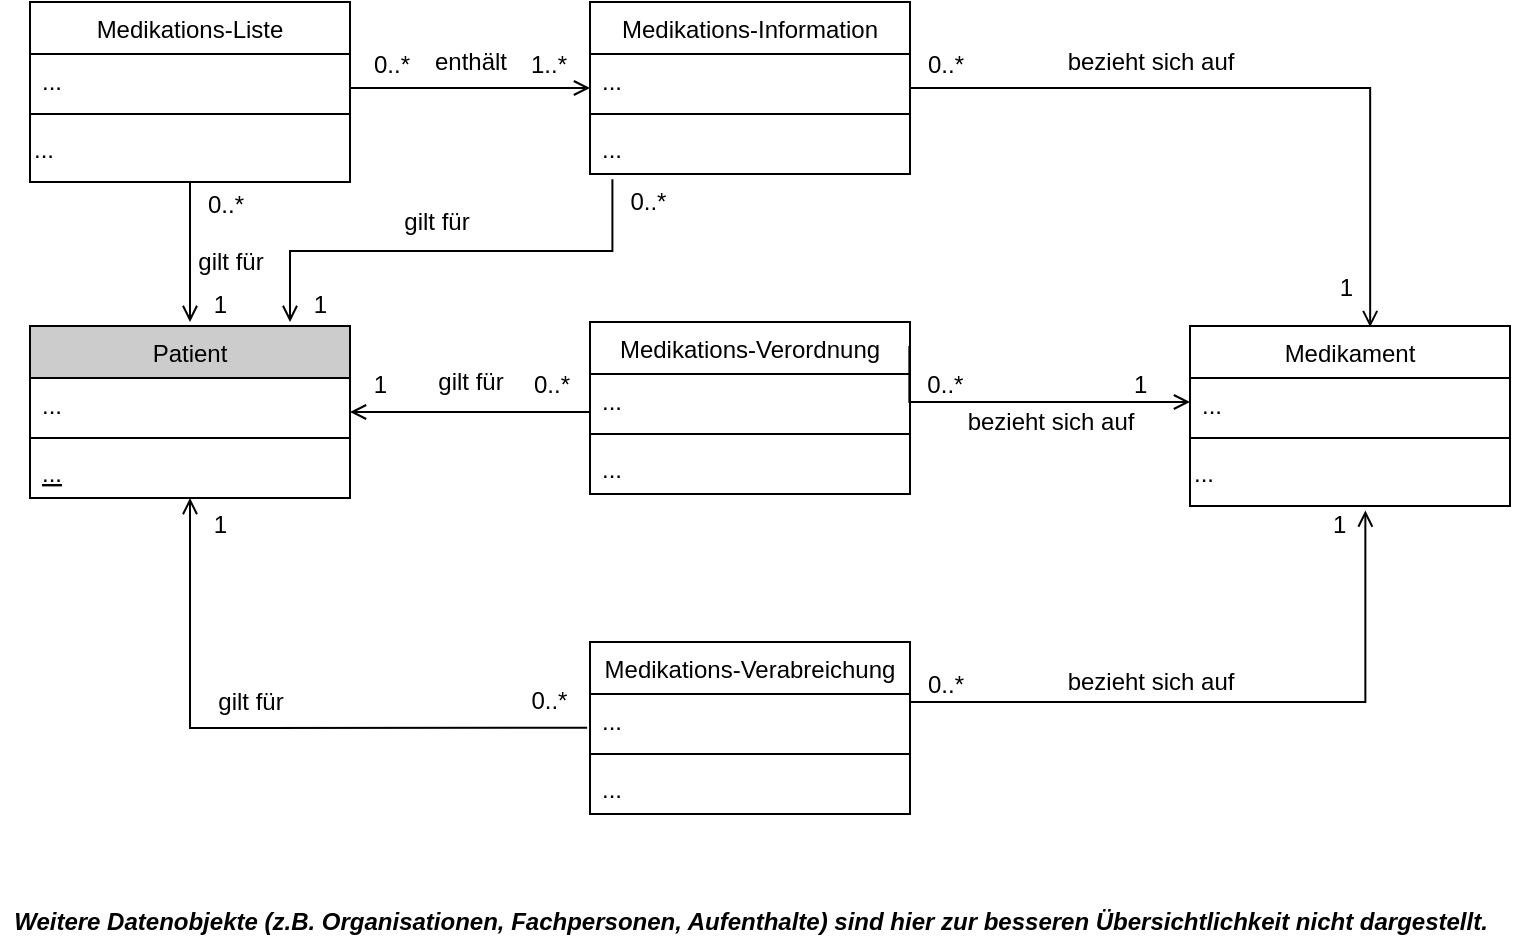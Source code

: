 <mxfile version="15.8.7" type="device"><diagram id="C5RBs43oDa-KdzZeNtuy" name="Page-1"><mxGraphModel dx="1178" dy="700" grid="1" gridSize="10" guides="1" tooltips="1" connect="1" arrows="1" fold="1" page="1" pageScale="1" pageWidth="827" pageHeight="1169" math="0" shadow="0"><root><mxCell id="WIyWlLk6GJQsqaUBKTNV-0"/><mxCell id="WIyWlLk6GJQsqaUBKTNV-1" parent="WIyWlLk6GJQsqaUBKTNV-0"/><mxCell id="zkfFHV4jXpPFQw0GAbJ--0" value="Medikations-Liste" style="swimlane;fontStyle=0;align=center;verticalAlign=top;childLayout=stackLayout;horizontal=1;startSize=26;horizontalStack=0;resizeParent=1;resizeLast=0;collapsible=1;marginBottom=0;rounded=0;shadow=0;strokeWidth=1;" parent="WIyWlLk6GJQsqaUBKTNV-1" vertex="1"><mxGeometry x="40" y="80" width="160" height="90" as="geometry"><mxRectangle x="230" y="140" width="160" height="26" as="alternateBounds"/></mxGeometry></mxCell><mxCell id="zkfFHV4jXpPFQw0GAbJ--1" value="..." style="text;align=left;verticalAlign=top;spacingLeft=4;spacingRight=4;overflow=hidden;rotatable=0;points=[[0,0.5],[1,0.5]];portConstraint=eastwest;" parent="zkfFHV4jXpPFQw0GAbJ--0" vertex="1"><mxGeometry y="26" width="160" height="26" as="geometry"/></mxCell><mxCell id="zkfFHV4jXpPFQw0GAbJ--4" value="" style="line;html=1;strokeWidth=1;align=left;verticalAlign=middle;spacingTop=-1;spacingLeft=3;spacingRight=3;rotatable=0;labelPosition=right;points=[];portConstraint=eastwest;" parent="zkfFHV4jXpPFQw0GAbJ--0" vertex="1"><mxGeometry y="52" width="160" height="8" as="geometry"/></mxCell><mxCell id="-zzV5CLyMU1CWvgltZj0-2" value="..." style="text;whiteSpace=wrap;html=1;" vertex="1" parent="zkfFHV4jXpPFQw0GAbJ--0"><mxGeometry y="60" width="160" height="30" as="geometry"/></mxCell><mxCell id="zkfFHV4jXpPFQw0GAbJ--6" value="Patient" style="swimlane;fontStyle=0;align=center;verticalAlign=top;childLayout=stackLayout;horizontal=1;startSize=26;horizontalStack=0;resizeParent=1;resizeLast=0;collapsible=1;marginBottom=0;rounded=0;shadow=0;strokeWidth=1;labelBackgroundColor=none;fillColor=#CCCCCC;" parent="WIyWlLk6GJQsqaUBKTNV-1" vertex="1"><mxGeometry x="40" y="242" width="160" height="86" as="geometry"><mxRectangle x="130" y="380" width="160" height="26" as="alternateBounds"/></mxGeometry></mxCell><mxCell id="zkfFHV4jXpPFQw0GAbJ--7" value="..." style="text;align=left;verticalAlign=top;spacingLeft=4;spacingRight=4;overflow=hidden;rotatable=0;points=[[0,0.5],[1,0.5]];portConstraint=eastwest;" parent="zkfFHV4jXpPFQw0GAbJ--6" vertex="1"><mxGeometry y="26" width="160" height="26" as="geometry"/></mxCell><mxCell id="zkfFHV4jXpPFQw0GAbJ--9" value="" style="line;html=1;strokeWidth=1;align=left;verticalAlign=middle;spacingTop=-1;spacingLeft=3;spacingRight=3;rotatable=0;labelPosition=right;points=[];portConstraint=eastwest;" parent="zkfFHV4jXpPFQw0GAbJ--6" vertex="1"><mxGeometry y="52" width="160" height="8" as="geometry"/></mxCell><mxCell id="zkfFHV4jXpPFQw0GAbJ--10" value="..." style="text;align=left;verticalAlign=top;spacingLeft=4;spacingRight=4;overflow=hidden;rotatable=0;points=[[0,0.5],[1,0.5]];portConstraint=eastwest;fontStyle=4" parent="zkfFHV4jXpPFQw0GAbJ--6" vertex="1"><mxGeometry y="60" width="160" height="26" as="geometry"/></mxCell><mxCell id="zkfFHV4jXpPFQw0GAbJ--13" value="Medikament" style="swimlane;fontStyle=0;align=center;verticalAlign=top;childLayout=stackLayout;horizontal=1;startSize=26;horizontalStack=0;resizeParent=1;resizeLast=0;collapsible=1;marginBottom=0;rounded=0;shadow=0;strokeWidth=1;" parent="WIyWlLk6GJQsqaUBKTNV-1" vertex="1"><mxGeometry x="620" y="242" width="160" height="90" as="geometry"><mxRectangle x="340" y="380" width="170" height="26" as="alternateBounds"/></mxGeometry></mxCell><mxCell id="zkfFHV4jXpPFQw0GAbJ--14" value="..." style="text;align=left;verticalAlign=top;spacingLeft=4;spacingRight=4;overflow=hidden;rotatable=0;points=[[0,0.5],[1,0.5]];portConstraint=eastwest;" parent="zkfFHV4jXpPFQw0GAbJ--13" vertex="1"><mxGeometry y="26" width="160" height="26" as="geometry"/></mxCell><mxCell id="zkfFHV4jXpPFQw0GAbJ--15" value="" style="line;html=1;strokeWidth=1;align=left;verticalAlign=middle;spacingTop=-1;spacingLeft=3;spacingRight=3;rotatable=0;labelPosition=right;points=[];portConstraint=eastwest;" parent="zkfFHV4jXpPFQw0GAbJ--13" vertex="1"><mxGeometry y="52" width="160" height="8" as="geometry"/></mxCell><mxCell id="-zzV5CLyMU1CWvgltZj0-1" value="..." style="text;whiteSpace=wrap;html=1;" vertex="1" parent="zkfFHV4jXpPFQw0GAbJ--13"><mxGeometry y="60" width="160" height="30" as="geometry"/></mxCell><mxCell id="zkfFHV4jXpPFQw0GAbJ--26" value="" style="endArrow=open;shadow=0;strokeWidth=1;rounded=0;endFill=1;edgeStyle=elbowEdgeStyle;elbow=vertical;" parent="WIyWlLk6GJQsqaUBKTNV-1" source="zkfFHV4jXpPFQw0GAbJ--0" target="zkfFHV4jXpPFQw0GAbJ--17" edge="1"><mxGeometry x="0.5" y="41" relative="1" as="geometry"><mxPoint x="380" y="192" as="sourcePoint"/><mxPoint x="540" y="192" as="targetPoint"/><mxPoint x="-40" y="32" as="offset"/></mxGeometry></mxCell><mxCell id="zkfFHV4jXpPFQw0GAbJ--27" value="0..*" style="resizable=0;align=left;verticalAlign=bottom;labelBackgroundColor=none;fontSize=12;" parent="zkfFHV4jXpPFQw0GAbJ--26" connectable="0" vertex="1"><mxGeometry x="-1" relative="1" as="geometry"><mxPoint x="10" y="-3" as="offset"/></mxGeometry></mxCell><mxCell id="zkfFHV4jXpPFQw0GAbJ--28" value="1..*" style="resizable=0;align=right;verticalAlign=bottom;labelBackgroundColor=none;fontSize=12;" parent="zkfFHV4jXpPFQw0GAbJ--26" connectable="0" vertex="1"><mxGeometry x="1" relative="1" as="geometry"><mxPoint x="-10" y="-3" as="offset"/></mxGeometry></mxCell><mxCell id="zkfFHV4jXpPFQw0GAbJ--29" value="enthält" style="text;html=1;resizable=0;points=[];;align=center;verticalAlign=middle;labelBackgroundColor=none;rounded=0;shadow=0;strokeWidth=1;fontSize=12;" parent="zkfFHV4jXpPFQw0GAbJ--26" vertex="1" connectable="0"><mxGeometry x="0.5" y="49" relative="1" as="geometry"><mxPoint x="-30" y="36" as="offset"/></mxGeometry></mxCell><mxCell id="zkfFHV4jXpPFQw0GAbJ--17" value="Medikations-Information" style="swimlane;fontStyle=0;align=center;verticalAlign=top;childLayout=stackLayout;horizontal=1;startSize=26;horizontalStack=0;resizeParent=1;resizeLast=0;collapsible=1;marginBottom=0;rounded=0;shadow=0;strokeWidth=1;" parent="WIyWlLk6GJQsqaUBKTNV-1" vertex="1"><mxGeometry x="320" y="80" width="160" height="86" as="geometry"><mxRectangle x="550" y="140" width="160" height="26" as="alternateBounds"/></mxGeometry></mxCell><mxCell id="zkfFHV4jXpPFQw0GAbJ--18" value="..." style="text;align=left;verticalAlign=top;spacingLeft=4;spacingRight=4;overflow=hidden;rotatable=0;points=[[0,0.5],[1,0.5]];portConstraint=eastwest;" parent="zkfFHV4jXpPFQw0GAbJ--17" vertex="1"><mxGeometry y="26" width="160" height="26" as="geometry"/></mxCell><mxCell id="zkfFHV4jXpPFQw0GAbJ--23" value="" style="line;html=1;strokeWidth=1;align=left;verticalAlign=middle;spacingTop=-1;spacingLeft=3;spacingRight=3;rotatable=0;labelPosition=right;points=[];portConstraint=eastwest;" parent="zkfFHV4jXpPFQw0GAbJ--17" vertex="1"><mxGeometry y="52" width="160" height="8" as="geometry"/></mxCell><mxCell id="zkfFHV4jXpPFQw0GAbJ--24" value="..." style="text;align=left;verticalAlign=top;spacingLeft=4;spacingRight=4;overflow=hidden;rotatable=0;points=[[0,0.5],[1,0.5]];portConstraint=eastwest;" parent="zkfFHV4jXpPFQw0GAbJ--17" vertex="1"><mxGeometry y="60" width="160" height="26" as="geometry"/></mxCell><mxCell id="-zzV5CLyMU1CWvgltZj0-17" value="" style="endArrow=open;shadow=0;strokeWidth=1;rounded=0;endFill=1;edgeStyle=elbowEdgeStyle;elbow=vertical;entryX=0.563;entryY=0.006;entryDx=0;entryDy=0;entryPerimeter=0;" edge="1" parent="WIyWlLk6GJQsqaUBKTNV-1" source="zkfFHV4jXpPFQw0GAbJ--17" target="zkfFHV4jXpPFQw0GAbJ--13"><mxGeometry x="0.5" y="41" relative="1" as="geometry"><mxPoint x="490" y="110" as="sourcePoint"/><mxPoint x="620" y="122.717" as="targetPoint"/><mxPoint x="-40" y="32" as="offset"/><Array as="points"><mxPoint x="650" y="123"/></Array></mxGeometry></mxCell><mxCell id="-zzV5CLyMU1CWvgltZj0-18" value="0..*" style="resizable=0;align=left;verticalAlign=bottom;labelBackgroundColor=none;fontSize=12;" connectable="0" vertex="1" parent="-zzV5CLyMU1CWvgltZj0-17"><mxGeometry x="-1" relative="1" as="geometry"><mxPoint x="7" y="-3" as="offset"/></mxGeometry></mxCell><mxCell id="-zzV5CLyMU1CWvgltZj0-19" value="1" style="resizable=0;align=right;verticalAlign=bottom;labelBackgroundColor=none;fontSize=12;" connectable="0" vertex="1" parent="-zzV5CLyMU1CWvgltZj0-17"><mxGeometry x="1" relative="1" as="geometry"><mxPoint x="-7" y="-11" as="offset"/></mxGeometry></mxCell><mxCell id="-zzV5CLyMU1CWvgltZj0-20" value="bezieht sich auf" style="text;html=1;resizable=0;points=[];;align=center;verticalAlign=middle;labelBackgroundColor=none;rounded=0;shadow=0;strokeWidth=1;fontSize=12;" vertex="1" connectable="0" parent="-zzV5CLyMU1CWvgltZj0-17"><mxGeometry x="0.5" y="49" relative="1" as="geometry"><mxPoint x="-159" y="-45" as="offset"/></mxGeometry></mxCell><mxCell id="-zzV5CLyMU1CWvgltZj0-21" value="Medikations-Verordnung" style="swimlane;fontStyle=0;align=center;verticalAlign=top;childLayout=stackLayout;horizontal=1;startSize=26;horizontalStack=0;resizeParent=1;resizeLast=0;collapsible=1;marginBottom=0;rounded=0;shadow=0;strokeWidth=1;" vertex="1" parent="WIyWlLk6GJQsqaUBKTNV-1"><mxGeometry x="320" y="240" width="160" height="86" as="geometry"><mxRectangle x="550" y="140" width="160" height="26" as="alternateBounds"/></mxGeometry></mxCell><mxCell id="-zzV5CLyMU1CWvgltZj0-22" value="..." style="text;align=left;verticalAlign=top;spacingLeft=4;spacingRight=4;overflow=hidden;rotatable=0;points=[[0,0.5],[1,0.5]];portConstraint=eastwest;" vertex="1" parent="-zzV5CLyMU1CWvgltZj0-21"><mxGeometry y="26" width="160" height="26" as="geometry"/></mxCell><mxCell id="-zzV5CLyMU1CWvgltZj0-23" value="" style="line;html=1;strokeWidth=1;align=left;verticalAlign=middle;spacingTop=-1;spacingLeft=3;spacingRight=3;rotatable=0;labelPosition=right;points=[];portConstraint=eastwest;" vertex="1" parent="-zzV5CLyMU1CWvgltZj0-21"><mxGeometry y="52" width="160" height="8" as="geometry"/></mxCell><mxCell id="-zzV5CLyMU1CWvgltZj0-24" value="..." style="text;align=left;verticalAlign=top;spacingLeft=4;spacingRight=4;overflow=hidden;rotatable=0;points=[[0,0.5],[1,0.5]];portConstraint=eastwest;" vertex="1" parent="-zzV5CLyMU1CWvgltZj0-21"><mxGeometry y="60" width="160" height="26" as="geometry"/></mxCell><mxCell id="-zzV5CLyMU1CWvgltZj0-25" value="Medikations-Verabreichung" style="swimlane;fontStyle=0;align=center;verticalAlign=top;childLayout=stackLayout;horizontal=1;startSize=26;horizontalStack=0;resizeParent=1;resizeLast=0;collapsible=1;marginBottom=0;rounded=0;shadow=0;strokeWidth=1;" vertex="1" parent="WIyWlLk6GJQsqaUBKTNV-1"><mxGeometry x="320" y="400" width="160" height="86" as="geometry"><mxRectangle x="550" y="140" width="160" height="26" as="alternateBounds"/></mxGeometry></mxCell><mxCell id="-zzV5CLyMU1CWvgltZj0-26" value="..." style="text;align=left;verticalAlign=top;spacingLeft=4;spacingRight=4;overflow=hidden;rotatable=0;points=[[0,0.5],[1,0.5]];portConstraint=eastwest;" vertex="1" parent="-zzV5CLyMU1CWvgltZj0-25"><mxGeometry y="26" width="160" height="26" as="geometry"/></mxCell><mxCell id="-zzV5CLyMU1CWvgltZj0-27" value="" style="line;html=1;strokeWidth=1;align=left;verticalAlign=middle;spacingTop=-1;spacingLeft=3;spacingRight=3;rotatable=0;labelPosition=right;points=[];portConstraint=eastwest;" vertex="1" parent="-zzV5CLyMU1CWvgltZj0-25"><mxGeometry y="52" width="160" height="8" as="geometry"/></mxCell><mxCell id="-zzV5CLyMU1CWvgltZj0-28" value="..." style="text;align=left;verticalAlign=top;spacingLeft=4;spacingRight=4;overflow=hidden;rotatable=0;points=[[0,0.5],[1,0.5]];portConstraint=eastwest;" vertex="1" parent="-zzV5CLyMU1CWvgltZj0-25"><mxGeometry y="60" width="160" height="26" as="geometry"/></mxCell><mxCell id="-zzV5CLyMU1CWvgltZj0-29" value="" style="endArrow=open;shadow=0;strokeWidth=1;rounded=0;endFill=1;edgeStyle=elbowEdgeStyle;elbow=vertical;exitX=0.998;exitY=0.14;exitDx=0;exitDy=0;exitPerimeter=0;" edge="1" parent="WIyWlLk6GJQsqaUBKTNV-1" source="-zzV5CLyMU1CWvgltZj0-21" target="zkfFHV4jXpPFQw0GAbJ--13"><mxGeometry x="0.5" y="41" relative="1" as="geometry"><mxPoint x="490" y="133" as="sourcePoint"/><mxPoint x="660.08" y="250.54" as="targetPoint"/><mxPoint x="-40" y="32" as="offset"/><Array as="points"><mxPoint x="540" y="280"/></Array></mxGeometry></mxCell><mxCell id="-zzV5CLyMU1CWvgltZj0-30" value="0..*" style="resizable=0;align=left;verticalAlign=bottom;labelBackgroundColor=none;fontSize=12;" connectable="0" vertex="1" parent="-zzV5CLyMU1CWvgltZj0-29"><mxGeometry x="-1" relative="1" as="geometry"><mxPoint x="7" y="28" as="offset"/></mxGeometry></mxCell><mxCell id="-zzV5CLyMU1CWvgltZj0-31" value="1" style="resizable=0;align=right;verticalAlign=bottom;labelBackgroundColor=none;fontSize=12;" connectable="0" vertex="1" parent="-zzV5CLyMU1CWvgltZj0-29"><mxGeometry x="1" relative="1" as="geometry"><mxPoint x="-20" as="offset"/></mxGeometry></mxCell><mxCell id="-zzV5CLyMU1CWvgltZj0-32" value="bezieht sich auf" style="text;html=1;resizable=0;points=[];;align=center;verticalAlign=middle;labelBackgroundColor=none;rounded=0;shadow=0;strokeWidth=1;fontSize=12;" vertex="1" connectable="0" parent="-zzV5CLyMU1CWvgltZj0-29"><mxGeometry x="0.5" y="49" relative="1" as="geometry"><mxPoint x="-28" y="59" as="offset"/></mxGeometry></mxCell><mxCell id="-zzV5CLyMU1CWvgltZj0-33" value="" style="endArrow=open;shadow=0;strokeWidth=1;rounded=0;endFill=1;edgeStyle=elbowEdgeStyle;elbow=vertical;entryX=0.548;entryY=1.076;entryDx=0;entryDy=0;entryPerimeter=0;" edge="1" parent="WIyWlLk6GJQsqaUBKTNV-1" source="-zzV5CLyMU1CWvgltZj0-25" target="-zzV5CLyMU1CWvgltZj0-1"><mxGeometry x="0.5" y="41" relative="1" as="geometry"><mxPoint x="489.68" y="262.04" as="sourcePoint"/><mxPoint x="630" y="290" as="targetPoint"/><mxPoint x="-40" y="32" as="offset"/><Array as="points"><mxPoint x="560" y="430"/></Array></mxGeometry></mxCell><mxCell id="-zzV5CLyMU1CWvgltZj0-34" value="0..*" style="resizable=0;align=left;verticalAlign=bottom;labelBackgroundColor=none;fontSize=12;" connectable="0" vertex="1" parent="-zzV5CLyMU1CWvgltZj0-33"><mxGeometry x="-1" relative="1" as="geometry"><mxPoint x="7" as="offset"/></mxGeometry></mxCell><mxCell id="-zzV5CLyMU1CWvgltZj0-35" value="1" style="resizable=0;align=right;verticalAlign=bottom;labelBackgroundColor=none;fontSize=12;" connectable="0" vertex="1" parent="-zzV5CLyMU1CWvgltZj0-33"><mxGeometry x="1" relative="1" as="geometry"><mxPoint x="-8" y="16" as="offset"/></mxGeometry></mxCell><mxCell id="-zzV5CLyMU1CWvgltZj0-36" value="bezieht sich auf" style="text;html=1;resizable=0;points=[];;align=center;verticalAlign=middle;labelBackgroundColor=none;rounded=0;shadow=0;strokeWidth=1;fontSize=12;" vertex="1" connectable="0" parent="-zzV5CLyMU1CWvgltZj0-33"><mxGeometry x="0.5" y="49" relative="1" as="geometry"><mxPoint x="-59" y="5" as="offset"/></mxGeometry></mxCell><mxCell id="-zzV5CLyMU1CWvgltZj0-37" value="" style="endArrow=open;shadow=0;strokeWidth=1;rounded=0;endFill=1;edgeStyle=elbowEdgeStyle;elbow=vertical;exitX=0.5;exitY=1;exitDx=0;exitDy=0;" edge="1" parent="WIyWlLk6GJQsqaUBKTNV-1" source="-zzV5CLyMU1CWvgltZj0-2"><mxGeometry x="0.5" y="41" relative="1" as="geometry"><mxPoint x="489.68" y="262.04" as="sourcePoint"/><mxPoint x="120" y="240" as="targetPoint"/><mxPoint x="-40" y="32" as="offset"/><Array as="points"><mxPoint x="160" y="200"/></Array></mxGeometry></mxCell><mxCell id="-zzV5CLyMU1CWvgltZj0-38" value="0..*" style="resizable=0;align=left;verticalAlign=bottom;labelBackgroundColor=none;fontSize=12;" connectable="0" vertex="1" parent="-zzV5CLyMU1CWvgltZj0-37"><mxGeometry x="-1" relative="1" as="geometry"><mxPoint x="7" y="20" as="offset"/></mxGeometry></mxCell><mxCell id="-zzV5CLyMU1CWvgltZj0-39" value="1" style="resizable=0;align=right;verticalAlign=bottom;labelBackgroundColor=none;fontSize=12;" connectable="0" vertex="1" parent="-zzV5CLyMU1CWvgltZj0-37"><mxGeometry x="1" relative="1" as="geometry"><mxPoint x="20" as="offset"/></mxGeometry></mxCell><mxCell id="-zzV5CLyMU1CWvgltZj0-40" value="gilt für" style="text;html=1;resizable=0;points=[];;align=center;verticalAlign=middle;labelBackgroundColor=none;rounded=0;shadow=0;strokeWidth=1;fontSize=12;" vertex="1" connectable="0" parent="-zzV5CLyMU1CWvgltZj0-37"><mxGeometry x="0.5" y="49" relative="1" as="geometry"><mxPoint x="-29" y="-13" as="offset"/></mxGeometry></mxCell><mxCell id="-zzV5CLyMU1CWvgltZj0-41" value="" style="endArrow=open;shadow=0;strokeWidth=1;rounded=0;endFill=1;edgeStyle=elbowEdgeStyle;elbow=vertical;exitX=0.07;exitY=1.099;exitDx=0;exitDy=0;exitPerimeter=0;" edge="1" parent="WIyWlLk6GJQsqaUBKTNV-1" source="zkfFHV4jXpPFQw0GAbJ--24"><mxGeometry x="0.5" y="41" relative="1" as="geometry"><mxPoint x="130" y="180" as="sourcePoint"/><mxPoint x="170" y="240" as="targetPoint"/><mxPoint x="-40" y="32" as="offset"/><Array as="points"/></mxGeometry></mxCell><mxCell id="-zzV5CLyMU1CWvgltZj0-42" value="0..*" style="resizable=0;align=left;verticalAlign=bottom;labelBackgroundColor=none;fontSize=12;" connectable="0" vertex="1" parent="-zzV5CLyMU1CWvgltZj0-41"><mxGeometry x="-1" relative="1" as="geometry"><mxPoint x="7" y="20" as="offset"/></mxGeometry></mxCell><mxCell id="-zzV5CLyMU1CWvgltZj0-43" value="1" style="resizable=0;align=right;verticalAlign=bottom;labelBackgroundColor=none;fontSize=12;" connectable="0" vertex="1" parent="-zzV5CLyMU1CWvgltZj0-41"><mxGeometry x="1" relative="1" as="geometry"><mxPoint x="20" as="offset"/></mxGeometry></mxCell><mxCell id="-zzV5CLyMU1CWvgltZj0-44" value="gilt für" style="text;html=1;resizable=0;points=[];;align=center;verticalAlign=middle;labelBackgroundColor=none;rounded=0;shadow=0;strokeWidth=1;fontSize=12;" vertex="1" connectable="0" parent="-zzV5CLyMU1CWvgltZj0-41"><mxGeometry x="0.5" y="49" relative="1" as="geometry"><mxPoint x="50" y="-64" as="offset"/></mxGeometry></mxCell><mxCell id="-zzV5CLyMU1CWvgltZj0-45" value="" style="endArrow=open;shadow=0;strokeWidth=1;rounded=0;endFill=1;edgeStyle=elbowEdgeStyle;elbow=vertical;" edge="1" parent="WIyWlLk6GJQsqaUBKTNV-1" source="-zzV5CLyMU1CWvgltZj0-21"><mxGeometry x="0.5" y="41" relative="1" as="geometry"><mxPoint x="140" y="190" as="sourcePoint"/><mxPoint x="200" y="285" as="targetPoint"/><mxPoint x="-40" y="32" as="offset"/><Array as="points"><mxPoint x="280" y="285"/></Array></mxGeometry></mxCell><mxCell id="-zzV5CLyMU1CWvgltZj0-46" value="0..*" style="resizable=0;align=left;verticalAlign=bottom;labelBackgroundColor=none;fontSize=12;" connectable="0" vertex="1" parent="-zzV5CLyMU1CWvgltZj0-45"><mxGeometry x="-1" relative="1" as="geometry"><mxPoint x="-30" y="-5" as="offset"/></mxGeometry></mxCell><mxCell id="-zzV5CLyMU1CWvgltZj0-47" value="1" style="resizable=0;align=right;verticalAlign=bottom;labelBackgroundColor=none;fontSize=12;" connectable="0" vertex="1" parent="-zzV5CLyMU1CWvgltZj0-45"><mxGeometry x="1" relative="1" as="geometry"><mxPoint x="20" y="-5" as="offset"/></mxGeometry></mxCell><mxCell id="-zzV5CLyMU1CWvgltZj0-48" value="gilt für" style="text;html=1;resizable=0;points=[];;align=center;verticalAlign=middle;labelBackgroundColor=none;rounded=0;shadow=0;strokeWidth=1;fontSize=12;" vertex="1" connectable="0" parent="-zzV5CLyMU1CWvgltZj0-45"><mxGeometry x="0.5" y="49" relative="1" as="geometry"><mxPoint x="30" y="-64" as="offset"/></mxGeometry></mxCell><mxCell id="-zzV5CLyMU1CWvgltZj0-49" value="" style="endArrow=open;shadow=0;strokeWidth=1;rounded=0;endFill=1;edgeStyle=elbowEdgeStyle;elbow=vertical;exitX=-0.009;exitY=0.648;exitDx=0;exitDy=0;exitPerimeter=0;" edge="1" parent="WIyWlLk6GJQsqaUBKTNV-1" source="-zzV5CLyMU1CWvgltZj0-26" target="zkfFHV4jXpPFQw0GAbJ--10"><mxGeometry x="0.5" y="41" relative="1" as="geometry"><mxPoint x="330" y="295" as="sourcePoint"/><mxPoint x="210" y="295" as="targetPoint"/><mxPoint x="-40" y="32" as="offset"/><Array as="points"><mxPoint x="220" y="443"/></Array></mxGeometry></mxCell><mxCell id="-zzV5CLyMU1CWvgltZj0-50" value="0..*" style="resizable=0;align=left;verticalAlign=bottom;labelBackgroundColor=none;fontSize=12;" connectable="0" vertex="1" parent="-zzV5CLyMU1CWvgltZj0-49"><mxGeometry x="-1" relative="1" as="geometry"><mxPoint x="-30" y="-5" as="offset"/></mxGeometry></mxCell><mxCell id="-zzV5CLyMU1CWvgltZj0-51" value="1" style="resizable=0;align=right;verticalAlign=bottom;labelBackgroundColor=none;fontSize=12;" connectable="0" vertex="1" parent="-zzV5CLyMU1CWvgltZj0-49"><mxGeometry x="1" relative="1" as="geometry"><mxPoint x="20" y="22" as="offset"/></mxGeometry></mxCell><mxCell id="-zzV5CLyMU1CWvgltZj0-52" value="gilt für" style="text;html=1;resizable=0;points=[];;align=center;verticalAlign=middle;labelBackgroundColor=none;rounded=0;shadow=0;strokeWidth=1;fontSize=12;" vertex="1" connectable="0" parent="-zzV5CLyMU1CWvgltZj0-49"><mxGeometry x="0.5" y="49" relative="1" as="geometry"><mxPoint x="79" y="24" as="offset"/></mxGeometry></mxCell><mxCell id="-zzV5CLyMU1CWvgltZj0-53" value="&lt;b&gt;&lt;i&gt;Weitere Datenobjekte (z.B. Organisationen, Fachpersonen, Aufenthalte) sind hier zur besseren Übersichtlichkeit nicht dargestellt.&lt;/i&gt;&lt;/b&gt;" style="text;html=1;resizable=0;autosize=1;align=center;verticalAlign=middle;points=[];fillColor=none;strokeColor=none;rounded=0;labelBackgroundColor=none;" vertex="1" parent="WIyWlLk6GJQsqaUBKTNV-1"><mxGeometry x="25" y="530" width="750" height="20" as="geometry"/></mxCell></root></mxGraphModel></diagram></mxfile>